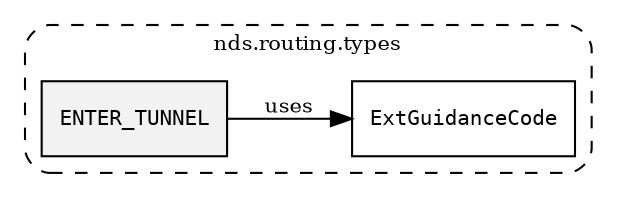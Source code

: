 /**
 * This dot file creates symbol collaboration diagram for ENTER_TUNNEL.
 */
digraph ZSERIO
{
    node [shape=box, fontsize=10];
    rankdir="LR";
    fontsize=10;
    tooltip="ENTER_TUNNEL collaboration diagram";

    subgraph "cluster_nds.routing.types"
    {
        style="dashed, rounded";
        label="nds.routing.types";
        tooltip="Package nds.routing.types";
        href="../../../content/packages/nds.routing.types.html#Package-nds-routing-types";
        target="_parent";

        "ENTER_TUNNEL" [style="filled", fillcolor="#0000000D", target="_parent", label=<<font face="monospace"><table align="center" border="0" cellspacing="0" cellpadding="0"><tr><td href="../../../content/packages/nds.routing.types.html#Constant-ENTER_TUNNEL" title="Constant defined in nds.routing.types">ENTER_TUNNEL</td></tr></table></font>>];
        "ExtGuidanceCode" [target="_parent", label=<<font face="monospace"><table align="center" border="0" cellspacing="0" cellpadding="0"><tr><td href="../../../content/packages/nds.routing.types.html#Subtype-ExtGuidanceCode" title="Subtype defined in nds.routing.types">ExtGuidanceCode</td></tr></table></font>>];
    }

    "ENTER_TUNNEL" -> "ExtGuidanceCode" [label="uses", fontsize=10];
}
